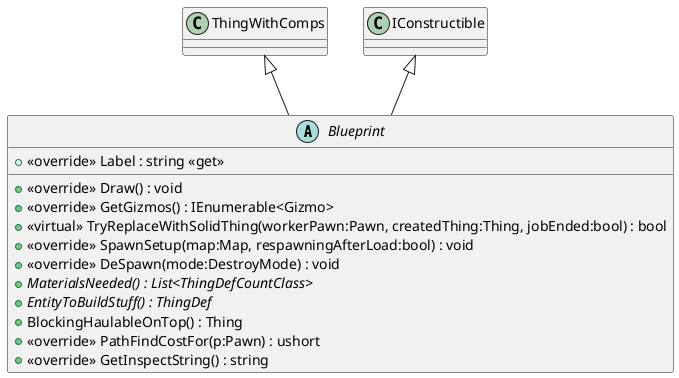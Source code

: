 @startuml
abstract class Blueprint {
    + <<override>> Label : string <<get>>
    + <<override>> Draw() : void
    + <<override>> GetGizmos() : IEnumerable<Gizmo>
    + <<virtual>> TryReplaceWithSolidThing(workerPawn:Pawn, createdThing:Thing, jobEnded:bool) : bool
    + <<override>> SpawnSetup(map:Map, respawningAfterLoad:bool) : void
    + <<override>> DeSpawn(mode:DestroyMode) : void
    + {abstract} MaterialsNeeded() : List<ThingDefCountClass>
    + {abstract} EntityToBuildStuff() : ThingDef
    + BlockingHaulableOnTop() : Thing
    + <<override>> PathFindCostFor(p:Pawn) : ushort
    + <<override>> GetInspectString() : string
}
ThingWithComps <|-- Blueprint
IConstructible <|-- Blueprint
@enduml

